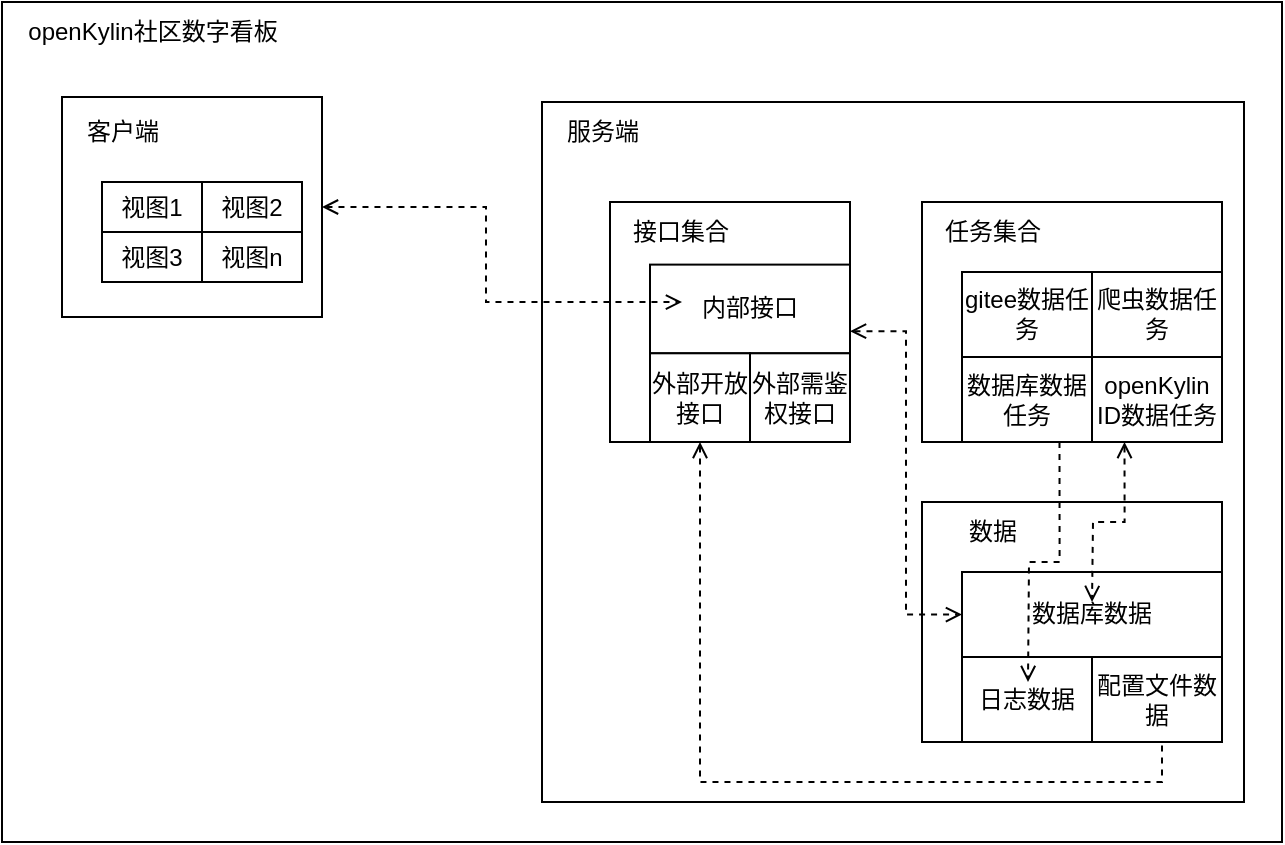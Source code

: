 <mxfile version="20.5.1" type="github">
  <diagram id="kPwdm76nZtqdqcAcbmed" name="第 1 页">
    <mxGraphModel dx="1422" dy="748" grid="1" gridSize="10" guides="1" tooltips="1" connect="1" arrows="1" fold="1" page="1" pageScale="1" pageWidth="827" pageHeight="1169" math="0" shadow="0">
      <root>
        <mxCell id="0" />
        <mxCell id="1" parent="0" />
        <mxCell id="Slhz7gTpkz4iyP6QFzUK-101" value="" style="rounded=0;whiteSpace=wrap;html=1;" vertex="1" parent="1">
          <mxGeometry x="50" y="50" width="640" height="420" as="geometry" />
        </mxCell>
        <mxCell id="Slhz7gTpkz4iyP6QFzUK-96" value="" style="rounded=0;whiteSpace=wrap;html=1;" vertex="1" parent="1">
          <mxGeometry x="80" y="97.5" width="130" height="110" as="geometry" />
        </mxCell>
        <mxCell id="Slhz7gTpkz4iyP6QFzUK-83" value="" style="rounded=0;whiteSpace=wrap;html=1;" vertex="1" parent="1">
          <mxGeometry x="320" y="100" width="351" height="350" as="geometry" />
        </mxCell>
        <mxCell id="Slhz7gTpkz4iyP6QFzUK-50" value="" style="group" vertex="1" connectable="0" parent="1">
          <mxGeometry x="354" y="150" width="120" height="120" as="geometry" />
        </mxCell>
        <mxCell id="Slhz7gTpkz4iyP6QFzUK-48" value="" style="rounded=0;whiteSpace=wrap;html=1;" vertex="1" parent="Slhz7gTpkz4iyP6QFzUK-50">
          <mxGeometry width="120" height="120" as="geometry" />
        </mxCell>
        <mxCell id="Slhz7gTpkz4iyP6QFzUK-41" value="内部接口" style="rounded=0;whiteSpace=wrap;html=1;" vertex="1" parent="Slhz7gTpkz4iyP6QFzUK-50">
          <mxGeometry x="20" y="31.304" width="100" height="44.348" as="geometry" />
        </mxCell>
        <mxCell id="Slhz7gTpkz4iyP6QFzUK-42" value="外部开放接口" style="rounded=0;whiteSpace=wrap;html=1;" vertex="1" parent="Slhz7gTpkz4iyP6QFzUK-50">
          <mxGeometry x="20" y="75.652" width="50" height="44.348" as="geometry" />
        </mxCell>
        <mxCell id="Slhz7gTpkz4iyP6QFzUK-47" value="外部需鉴权接口" style="rounded=0;whiteSpace=wrap;html=1;" vertex="1" parent="Slhz7gTpkz4iyP6QFzUK-50">
          <mxGeometry x="70" y="75.652" width="50" height="44.348" as="geometry" />
        </mxCell>
        <mxCell id="Slhz7gTpkz4iyP6QFzUK-49" value="接口集合" style="text;html=1;align=center;verticalAlign=middle;resizable=0;points=[];autosize=1;strokeColor=none;fillColor=none;" vertex="1" parent="Slhz7gTpkz4iyP6QFzUK-50">
          <mxGeometry width="70" height="30" as="geometry" />
        </mxCell>
        <mxCell id="Slhz7gTpkz4iyP6QFzUK-68" value="" style="group" vertex="1" connectable="0" parent="1">
          <mxGeometry x="510" y="150" width="150" height="120" as="geometry" />
        </mxCell>
        <mxCell id="Slhz7gTpkz4iyP6QFzUK-59" value="" style="rounded=0;whiteSpace=wrap;html=1;" vertex="1" parent="Slhz7gTpkz4iyP6QFzUK-68">
          <mxGeometry width="150" height="120" as="geometry" />
        </mxCell>
        <mxCell id="Slhz7gTpkz4iyP6QFzUK-61" value="数据库数据任务" style="rounded=0;whiteSpace=wrap;html=1;" vertex="1" parent="Slhz7gTpkz4iyP6QFzUK-68">
          <mxGeometry x="20" y="77.5" width="65" height="42.5" as="geometry" />
        </mxCell>
        <mxCell id="Slhz7gTpkz4iyP6QFzUK-62" value="openKylin ID数据任务" style="rounded=0;whiteSpace=wrap;html=1;" vertex="1" parent="Slhz7gTpkz4iyP6QFzUK-68">
          <mxGeometry x="85" y="77.5" width="65" height="42.5" as="geometry" />
        </mxCell>
        <mxCell id="Slhz7gTpkz4iyP6QFzUK-64" value="gitee数据任务" style="rounded=0;whiteSpace=wrap;html=1;" vertex="1" parent="Slhz7gTpkz4iyP6QFzUK-68">
          <mxGeometry x="20" y="35" width="65" height="42.5" as="geometry" />
        </mxCell>
        <mxCell id="Slhz7gTpkz4iyP6QFzUK-65" value="爬虫数据任务" style="rounded=0;whiteSpace=wrap;html=1;" vertex="1" parent="Slhz7gTpkz4iyP6QFzUK-68">
          <mxGeometry x="85" y="35" width="65" height="42.5" as="geometry" />
        </mxCell>
        <mxCell id="Slhz7gTpkz4iyP6QFzUK-67" value="任务集合" style="text;html=1;align=center;verticalAlign=middle;resizable=0;points=[];autosize=1;strokeColor=none;fillColor=none;" vertex="1" parent="Slhz7gTpkz4iyP6QFzUK-68">
          <mxGeometry width="70" height="30" as="geometry" />
        </mxCell>
        <mxCell id="Slhz7gTpkz4iyP6QFzUK-75" value="" style="group" vertex="1" connectable="0" parent="1">
          <mxGeometry x="510" y="300" width="150" height="120" as="geometry" />
        </mxCell>
        <mxCell id="Slhz7gTpkz4iyP6QFzUK-76" value="" style="rounded=0;whiteSpace=wrap;html=1;" vertex="1" parent="Slhz7gTpkz4iyP6QFzUK-75">
          <mxGeometry width="150" height="120" as="geometry" />
        </mxCell>
        <mxCell id="Slhz7gTpkz4iyP6QFzUK-77" value="日志数据" style="rounded=0;whiteSpace=wrap;html=1;" vertex="1" parent="Slhz7gTpkz4iyP6QFzUK-75">
          <mxGeometry x="20" y="77.5" width="65" height="42.5" as="geometry" />
        </mxCell>
        <mxCell id="Slhz7gTpkz4iyP6QFzUK-78" value="配置文件数据" style="rounded=0;whiteSpace=wrap;html=1;" vertex="1" parent="Slhz7gTpkz4iyP6QFzUK-75">
          <mxGeometry x="85" y="77.5" width="65" height="42.5" as="geometry" />
        </mxCell>
        <mxCell id="Slhz7gTpkz4iyP6QFzUK-79" value="数据库数据" style="rounded=0;whiteSpace=wrap;html=1;" vertex="1" parent="Slhz7gTpkz4iyP6QFzUK-75">
          <mxGeometry x="20" y="35" width="130" height="42.5" as="geometry" />
        </mxCell>
        <mxCell id="Slhz7gTpkz4iyP6QFzUK-81" value="数据" style="text;html=1;align=center;verticalAlign=middle;resizable=0;points=[];autosize=1;strokeColor=none;fillColor=none;" vertex="1" parent="Slhz7gTpkz4iyP6QFzUK-75">
          <mxGeometry x="10" width="50" height="30" as="geometry" />
        </mxCell>
        <mxCell id="Slhz7gTpkz4iyP6QFzUK-84" value="服务端" style="text;html=1;align=center;verticalAlign=middle;resizable=0;points=[];autosize=1;strokeColor=none;fillColor=none;" vertex="1" parent="1">
          <mxGeometry x="320" y="100" width="60" height="30" as="geometry" />
        </mxCell>
        <mxCell id="Slhz7gTpkz4iyP6QFzUK-86" style="edgeStyle=orthogonalEdgeStyle;rounded=0;orthogonalLoop=1;jettySize=auto;html=1;exitX=1;exitY=0.75;exitDx=0;exitDy=0;entryX=0;entryY=0.5;entryDx=0;entryDy=0;endArrow=open;endFill=0;startArrow=open;startFill=0;dashed=1;" edge="1" parent="1" source="Slhz7gTpkz4iyP6QFzUK-41" target="Slhz7gTpkz4iyP6QFzUK-79">
          <mxGeometry relative="1" as="geometry" />
        </mxCell>
        <mxCell id="Slhz7gTpkz4iyP6QFzUK-87" style="edgeStyle=orthogonalEdgeStyle;rounded=0;orthogonalLoop=1;jettySize=auto;html=1;exitX=0.75;exitY=1;exitDx=0;exitDy=0;endArrow=open;endFill=0;dashed=1;" edge="1" parent="1" source="Slhz7gTpkz4iyP6QFzUK-61">
          <mxGeometry relative="1" as="geometry">
            <mxPoint x="563" y="390" as="targetPoint" />
          </mxGeometry>
        </mxCell>
        <mxCell id="Slhz7gTpkz4iyP6QFzUK-88" style="edgeStyle=orthogonalEdgeStyle;rounded=0;orthogonalLoop=1;jettySize=auto;html=1;exitX=0.25;exitY=1;exitDx=0;exitDy=0;startArrow=open;startFill=0;endArrow=open;endFill=0;dashed=1;" edge="1" parent="1" source="Slhz7gTpkz4iyP6QFzUK-62">
          <mxGeometry relative="1" as="geometry">
            <mxPoint x="595" y="350" as="targetPoint" />
          </mxGeometry>
        </mxCell>
        <mxCell id="Slhz7gTpkz4iyP6QFzUK-7" value="视图1" style="rounded=0;whiteSpace=wrap;html=1;" vertex="1" parent="1">
          <mxGeometry x="100" y="140" width="50" height="25" as="geometry" />
        </mxCell>
        <mxCell id="Slhz7gTpkz4iyP6QFzUK-8" value="视图2" style="rounded=0;whiteSpace=wrap;html=1;" vertex="1" parent="1">
          <mxGeometry x="150" y="140" width="50" height="25" as="geometry" />
        </mxCell>
        <mxCell id="Slhz7gTpkz4iyP6QFzUK-9" value="视图3" style="rounded=0;whiteSpace=wrap;html=1;" vertex="1" parent="1">
          <mxGeometry x="100" y="165" width="50" height="25" as="geometry" />
        </mxCell>
        <mxCell id="Slhz7gTpkz4iyP6QFzUK-10" value="视图n" style="rounded=0;whiteSpace=wrap;html=1;" vertex="1" parent="1">
          <mxGeometry x="150" y="165" width="50" height="25" as="geometry" />
        </mxCell>
        <mxCell id="Slhz7gTpkz4iyP6QFzUK-94" style="edgeStyle=orthogonalEdgeStyle;rounded=0;orthogonalLoop=1;jettySize=auto;html=1;exitX=0.5;exitY=1;exitDx=0;exitDy=0;dashed=1;startArrow=open;startFill=0;endArrow=none;endFill=0;" edge="1" parent="1" source="Slhz7gTpkz4iyP6QFzUK-42">
          <mxGeometry relative="1" as="geometry">
            <mxPoint x="630" y="420" as="targetPoint" />
            <Array as="points">
              <mxPoint x="399" y="440" />
              <mxPoint x="630" y="440" />
            </Array>
          </mxGeometry>
        </mxCell>
        <mxCell id="Slhz7gTpkz4iyP6QFzUK-97" value="客户端" style="text;html=1;align=center;verticalAlign=middle;resizable=0;points=[];autosize=1;strokeColor=none;fillColor=none;" vertex="1" parent="1">
          <mxGeometry x="80" y="100" width="60" height="30" as="geometry" />
        </mxCell>
        <mxCell id="Slhz7gTpkz4iyP6QFzUK-98" style="edgeStyle=orthogonalEdgeStyle;rounded=0;orthogonalLoop=1;jettySize=auto;html=1;exitX=1;exitY=0.5;exitDx=0;exitDy=0;entryX=0.16;entryY=0.422;entryDx=0;entryDy=0;entryPerimeter=0;dashed=1;startArrow=open;startFill=0;endArrow=open;endFill=0;" edge="1" parent="1" source="Slhz7gTpkz4iyP6QFzUK-96" target="Slhz7gTpkz4iyP6QFzUK-41">
          <mxGeometry relative="1" as="geometry" />
        </mxCell>
        <mxCell id="Slhz7gTpkz4iyP6QFzUK-102" value="openKylin社区数字看板" style="text;html=1;align=center;verticalAlign=middle;resizable=0;points=[];autosize=1;strokeColor=none;fillColor=none;" vertex="1" parent="1">
          <mxGeometry x="50" y="50" width="150" height="30" as="geometry" />
        </mxCell>
      </root>
    </mxGraphModel>
  </diagram>
</mxfile>

